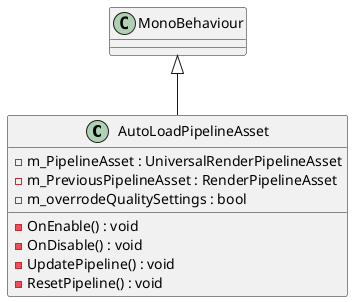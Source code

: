 @startuml
class AutoLoadPipelineAsset {
    - m_PipelineAsset : UniversalRenderPipelineAsset
    - m_PreviousPipelineAsset : RenderPipelineAsset
    - m_overrodeQualitySettings : bool
    - OnEnable() : void
    - OnDisable() : void
    - UpdatePipeline() : void
    - ResetPipeline() : void
}
MonoBehaviour <|-- AutoLoadPipelineAsset
@enduml
